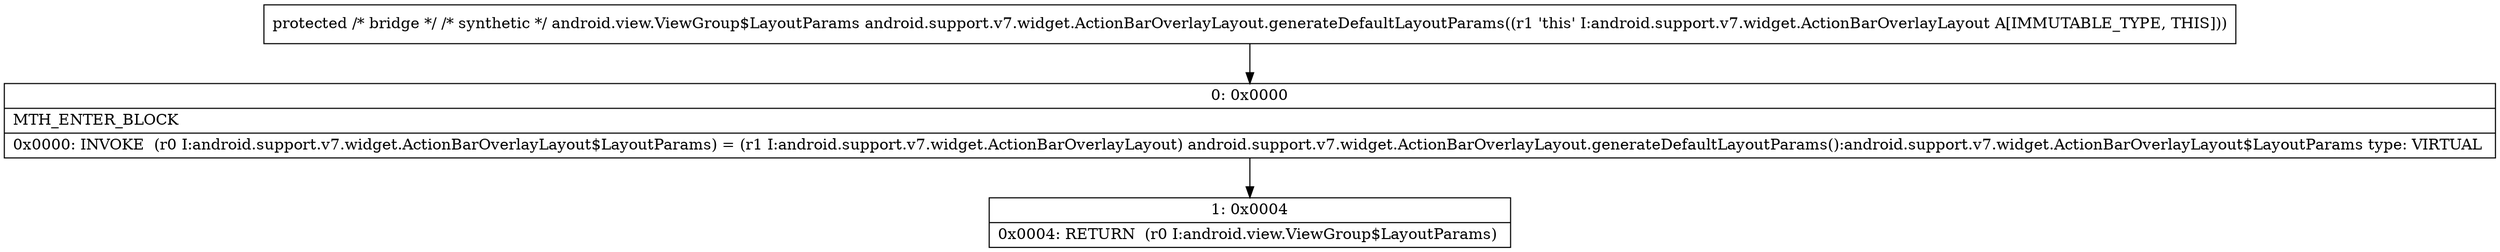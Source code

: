 digraph "CFG forandroid.support.v7.widget.ActionBarOverlayLayout.generateDefaultLayoutParams()Landroid\/view\/ViewGroup$LayoutParams;" {
Node_0 [shape=record,label="{0\:\ 0x0000|MTH_ENTER_BLOCK\l|0x0000: INVOKE  (r0 I:android.support.v7.widget.ActionBarOverlayLayout$LayoutParams) = (r1 I:android.support.v7.widget.ActionBarOverlayLayout) android.support.v7.widget.ActionBarOverlayLayout.generateDefaultLayoutParams():android.support.v7.widget.ActionBarOverlayLayout$LayoutParams type: VIRTUAL \l}"];
Node_1 [shape=record,label="{1\:\ 0x0004|0x0004: RETURN  (r0 I:android.view.ViewGroup$LayoutParams) \l}"];
MethodNode[shape=record,label="{protected \/* bridge *\/ \/* synthetic *\/ android.view.ViewGroup$LayoutParams android.support.v7.widget.ActionBarOverlayLayout.generateDefaultLayoutParams((r1 'this' I:android.support.v7.widget.ActionBarOverlayLayout A[IMMUTABLE_TYPE, THIS])) }"];
MethodNode -> Node_0;
Node_0 -> Node_1;
}

